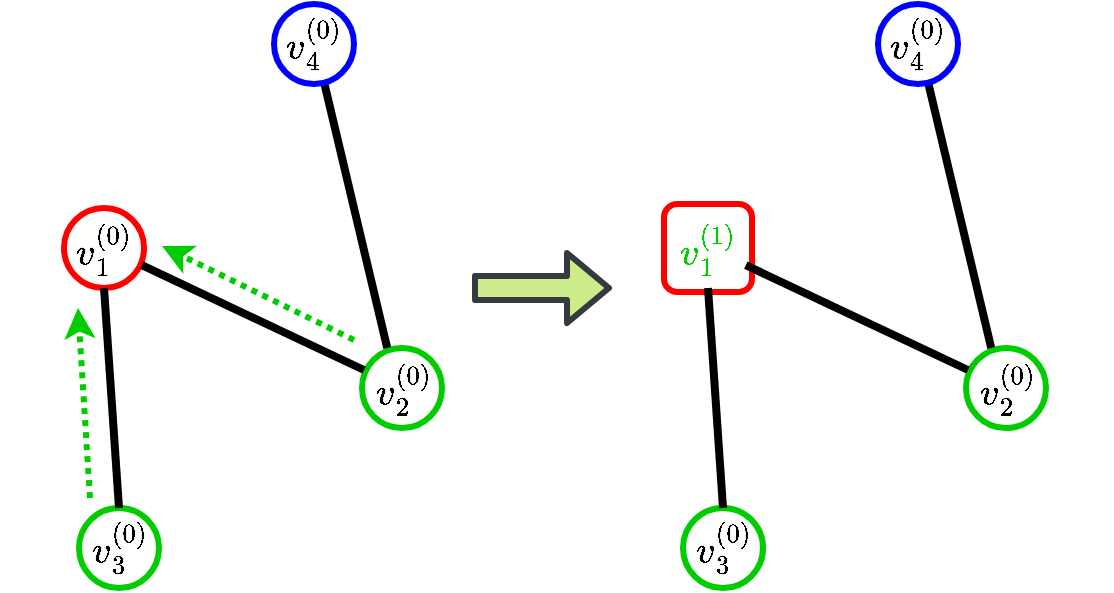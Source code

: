 <mxfile version="14.7.3" type="github">
  <diagram id="-FtAHJ9P-sdp3zE0JT75" name="Page-1">
    <mxGraphModel dx="946" dy="557" grid="1" gridSize="10" guides="1" tooltips="1" connect="1" arrows="1" fold="1" page="1" pageScale="1" pageWidth="827" pageHeight="1169" math="1" shadow="0">
      <root>
        <mxCell id="0" />
        <mxCell id="1" parent="0" />
        <mxCell id="bW7ixlYIFdWu32P9vIe1-19" value="" style="whiteSpace=wrap;html=1;aspect=fixed;strokeWidth=3;rounded=1;glass=0;fillColor=none;strokeColor=#FF0000;" parent="1" vertex="1">
          <mxGeometry x="500" y="148" width="44" height="44" as="geometry" />
        </mxCell>
        <mxCell id="G8CmpLTG7PezTTNGbJjP-2" value="" style="ellipse;whiteSpace=wrap;html=1;aspect=fixed;fillColor=none;strokeWidth=3;strokeColor=#00CC00;" parent="1" vertex="1">
          <mxGeometry x="349" y="220" width="40" height="40" as="geometry" />
        </mxCell>
        <mxCell id="G8CmpLTG7PezTTNGbJjP-1" value="$$v_2^{(0)}$$" style="text;html=1;fillColor=none;align=center;verticalAlign=middle;whiteSpace=wrap;rounded=0;fontStyle=1;fontSize=16;strokeWidth=4;" parent="1" vertex="1">
          <mxGeometry x="357.5" y="230" width="25" height="20" as="geometry" />
        </mxCell>
        <mxCell id="G8CmpLTG7PezTTNGbJjP-11" value="" style="ellipse;whiteSpace=wrap;html=1;aspect=fixed;fillColor=none;strokeWidth=3;strokeColor=#00CC00;" parent="1" vertex="1">
          <mxGeometry x="207.5" y="300" width="40" height="40" as="geometry" />
        </mxCell>
        <mxCell id="svUJg7d3blPPpCR50bcF-1" value="" style="ellipse;whiteSpace=wrap;html=1;aspect=fixed;fillColor=none;strokeWidth=3;strokeColor=#FF0000;" parent="1" vertex="1">
          <mxGeometry x="200" y="150" width="40" height="40" as="geometry" />
        </mxCell>
        <mxCell id="svUJg7d3blPPpCR50bcF-3" value="" style="endArrow=none;html=1;strokeWidth=4;entryX=0.022;entryY=0.263;entryDx=0;entryDy=0;entryPerimeter=0;exitX=0.973;exitY=0.715;exitDx=0;exitDy=0;exitPerimeter=0;" parent="1" source="svUJg7d3blPPpCR50bcF-1" target="G8CmpLTG7PezTTNGbJjP-2" edge="1">
          <mxGeometry width="50" height="50" relative="1" as="geometry">
            <mxPoint x="240" y="180" as="sourcePoint" />
            <mxPoint x="350" y="230" as="targetPoint" />
            <Array as="points">
              <mxPoint x="350" y="231" />
            </Array>
          </mxGeometry>
        </mxCell>
        <mxCell id="svUJg7d3blPPpCR50bcF-4" value="$$v_1^{(0)}$$" style="text;html=1;fillColor=none;align=center;verticalAlign=middle;whiteSpace=wrap;rounded=0;fontStyle=1;fontSize=16;strokeWidth=4;" parent="1" vertex="1">
          <mxGeometry x="207.5" y="160" width="25" height="20" as="geometry" />
        </mxCell>
        <mxCell id="G8CmpLTG7PezTTNGbJjP-7" value="" style="endArrow=none;html=1;fontSize=16;strokeWidth=4;entryX=0.5;entryY=1;entryDx=0;entryDy=0;exitX=0.5;exitY=0;exitDx=0;exitDy=0;" parent="1" source="G8CmpLTG7PezTTNGbJjP-11" target="svUJg7d3blPPpCR50bcF-1" edge="1">
          <mxGeometry width="50" height="50" relative="1" as="geometry">
            <mxPoint x="227.3" y="270" as="sourcePoint" />
            <mxPoint x="227.3" y="200" as="targetPoint" />
          </mxGeometry>
        </mxCell>
        <mxCell id="G8CmpLTG7PezTTNGbJjP-10" value="$$v_3^{(0)}$$" style="text;html=1;fillColor=none;align=center;verticalAlign=middle;whiteSpace=wrap;rounded=0;fontStyle=1;fontSize=16;strokeWidth=4;" parent="1" vertex="1">
          <mxGeometry x="216" y="310" width="25" height="20" as="geometry" />
        </mxCell>
        <mxCell id="bW7ixlYIFdWu32P9vIe1-1" value="" style="endArrow=none;html=1;strokeWidth=4;entryX=0.022;entryY=0.263;entryDx=0;entryDy=0;entryPerimeter=0;" parent="1" edge="1">
          <mxGeometry width="50" height="50" relative="1" as="geometry">
            <mxPoint x="330" y="87" as="sourcePoint" />
            <mxPoint x="361.5" y="219.52" as="targetPoint" />
            <Array as="points">
              <mxPoint x="361.62" y="220" />
            </Array>
          </mxGeometry>
        </mxCell>
        <mxCell id="bW7ixlYIFdWu32P9vIe1-2" value="" style="ellipse;whiteSpace=wrap;html=1;aspect=fixed;fillColor=none;strokeWidth=3;strokeColor=#0000FF;" parent="1" vertex="1">
          <mxGeometry x="305" y="48" width="40" height="40" as="geometry" />
        </mxCell>
        <mxCell id="bW7ixlYIFdWu32P9vIe1-3" value="$$v_4^{(0)}$$" style="text;html=1;fillColor=none;align=center;verticalAlign=middle;whiteSpace=wrap;rounded=0;fontStyle=1;fontSize=16;strokeWidth=4;" parent="1" vertex="1">
          <mxGeometry x="312.5" y="58" width="25" height="20" as="geometry" />
        </mxCell>
        <mxCell id="bW7ixlYIFdWu32P9vIe1-4" value="" style="endArrow=classic;html=1;strokeWidth=3;dashed=1;dashPattern=1 1;strokeColor=#00CC00;" parent="1" edge="1">
          <mxGeometry width="50" height="50" relative="1" as="geometry">
            <mxPoint x="213" y="295" as="sourcePoint" />
            <mxPoint x="207" y="200" as="targetPoint" />
          </mxGeometry>
        </mxCell>
        <mxCell id="bW7ixlYIFdWu32P9vIe1-5" value="" style="endArrow=classic;html=1;strokeWidth=3;dashed=1;dashPattern=1 1;strokeColor=#00CC00;" parent="1" edge="1">
          <mxGeometry width="50" height="50" relative="1" as="geometry">
            <mxPoint x="345" y="216" as="sourcePoint" />
            <mxPoint x="249" y="169" as="targetPoint" />
          </mxGeometry>
        </mxCell>
        <mxCell id="bW7ixlYIFdWu32P9vIe1-6" value="" style="ellipse;whiteSpace=wrap;html=1;aspect=fixed;fillColor=none;strokeWidth=3;strokeColor=#00CC00;" parent="1" vertex="1">
          <mxGeometry x="651" y="220" width="40" height="40" as="geometry" />
        </mxCell>
        <mxCell id="bW7ixlYIFdWu32P9vIe1-7" value="$$v_2^{(0)}$$" style="text;html=1;fillColor=none;align=center;verticalAlign=middle;whiteSpace=wrap;rounded=0;fontStyle=1;fontSize=16;strokeWidth=4;" parent="1" vertex="1">
          <mxGeometry x="659.5" y="230" width="25" height="20" as="geometry" />
        </mxCell>
        <mxCell id="bW7ixlYIFdWu32P9vIe1-8" value="" style="ellipse;whiteSpace=wrap;html=1;aspect=fixed;fillColor=none;strokeWidth=3;strokeColor=#00CC00;" parent="1" vertex="1">
          <mxGeometry x="509.5" y="300" width="40" height="40" as="geometry" />
        </mxCell>
        <mxCell id="bW7ixlYIFdWu32P9vIe1-10" value="" style="endArrow=none;html=1;strokeWidth=4;entryX=0.022;entryY=0.263;entryDx=0;entryDy=0;entryPerimeter=0;exitX=0.973;exitY=0.715;exitDx=0;exitDy=0;exitPerimeter=0;" parent="1" target="bW7ixlYIFdWu32P9vIe1-6" edge="1">
          <mxGeometry width="50" height="50" relative="1" as="geometry">
            <mxPoint x="540.92" y="178.6" as="sourcePoint" />
            <mxPoint x="652" y="230" as="targetPoint" />
            <Array as="points">
              <mxPoint x="652" y="231" />
            </Array>
          </mxGeometry>
        </mxCell>
        <mxCell id="bW7ixlYIFdWu32P9vIe1-11" value="&lt;font color=&quot;#00cc00&quot;&gt;$$v_1^{(1)}$$&lt;/font&gt;" style="text;html=1;fillColor=none;align=center;verticalAlign=middle;whiteSpace=wrap;rounded=0;fontStyle=1;fontSize=16;strokeWidth=4;" parent="1" vertex="1">
          <mxGeometry x="509.5" y="160" width="25" height="20" as="geometry" />
        </mxCell>
        <mxCell id="bW7ixlYIFdWu32P9vIe1-12" value="" style="endArrow=none;html=1;fontSize=16;strokeWidth=4;entryX=0.5;entryY=1;entryDx=0;entryDy=0;exitX=0.5;exitY=0;exitDx=0;exitDy=0;" parent="1" source="bW7ixlYIFdWu32P9vIe1-8" edge="1">
          <mxGeometry width="50" height="50" relative="1" as="geometry">
            <mxPoint x="529.3" y="270" as="sourcePoint" />
            <mxPoint x="522" y="190" as="targetPoint" />
          </mxGeometry>
        </mxCell>
        <mxCell id="bW7ixlYIFdWu32P9vIe1-13" value="$$v_3^{(0)}$$" style="text;html=1;fillColor=none;align=center;verticalAlign=middle;whiteSpace=wrap;rounded=0;fontStyle=1;fontSize=16;strokeWidth=4;" parent="1" vertex="1">
          <mxGeometry x="518" y="310" width="25" height="20" as="geometry" />
        </mxCell>
        <mxCell id="bW7ixlYIFdWu32P9vIe1-14" value="" style="endArrow=none;html=1;strokeWidth=4;entryX=0.022;entryY=0.263;entryDx=0;entryDy=0;entryPerimeter=0;" parent="1" edge="1">
          <mxGeometry width="50" height="50" relative="1" as="geometry">
            <mxPoint x="632.0" y="87.0" as="sourcePoint" />
            <mxPoint x="663.5" y="219.52" as="targetPoint" />
            <Array as="points">
              <mxPoint x="663.62" y="220" />
            </Array>
          </mxGeometry>
        </mxCell>
        <mxCell id="bW7ixlYIFdWu32P9vIe1-15" value="" style="ellipse;whiteSpace=wrap;html=1;aspect=fixed;fillColor=none;strokeWidth=3;strokeColor=#0000FF;" parent="1" vertex="1">
          <mxGeometry x="607" y="48" width="40" height="40" as="geometry" />
        </mxCell>
        <mxCell id="bW7ixlYIFdWu32P9vIe1-16" value="$$v_4^{(0)}$$" style="text;html=1;fillColor=none;align=center;verticalAlign=middle;whiteSpace=wrap;rounded=0;fontStyle=1;fontSize=16;strokeWidth=4;" parent="1" vertex="1">
          <mxGeometry x="614.5" y="58" width="25" height="20" as="geometry" />
        </mxCell>
        <mxCell id="CqcXveE1qtFcbPO8Cd3u-1" value="" style="shape=flexArrow;endArrow=classic;html=1;strokeWidth=3;fillColor=#cdeb8b;strokeColor=#36393d;" edge="1" parent="1">
          <mxGeometry width="50" height="50" relative="1" as="geometry">
            <mxPoint x="404" y="190" as="sourcePoint" />
            <mxPoint x="474" y="190" as="targetPoint" />
          </mxGeometry>
        </mxCell>
      </root>
    </mxGraphModel>
  </diagram>
</mxfile>
